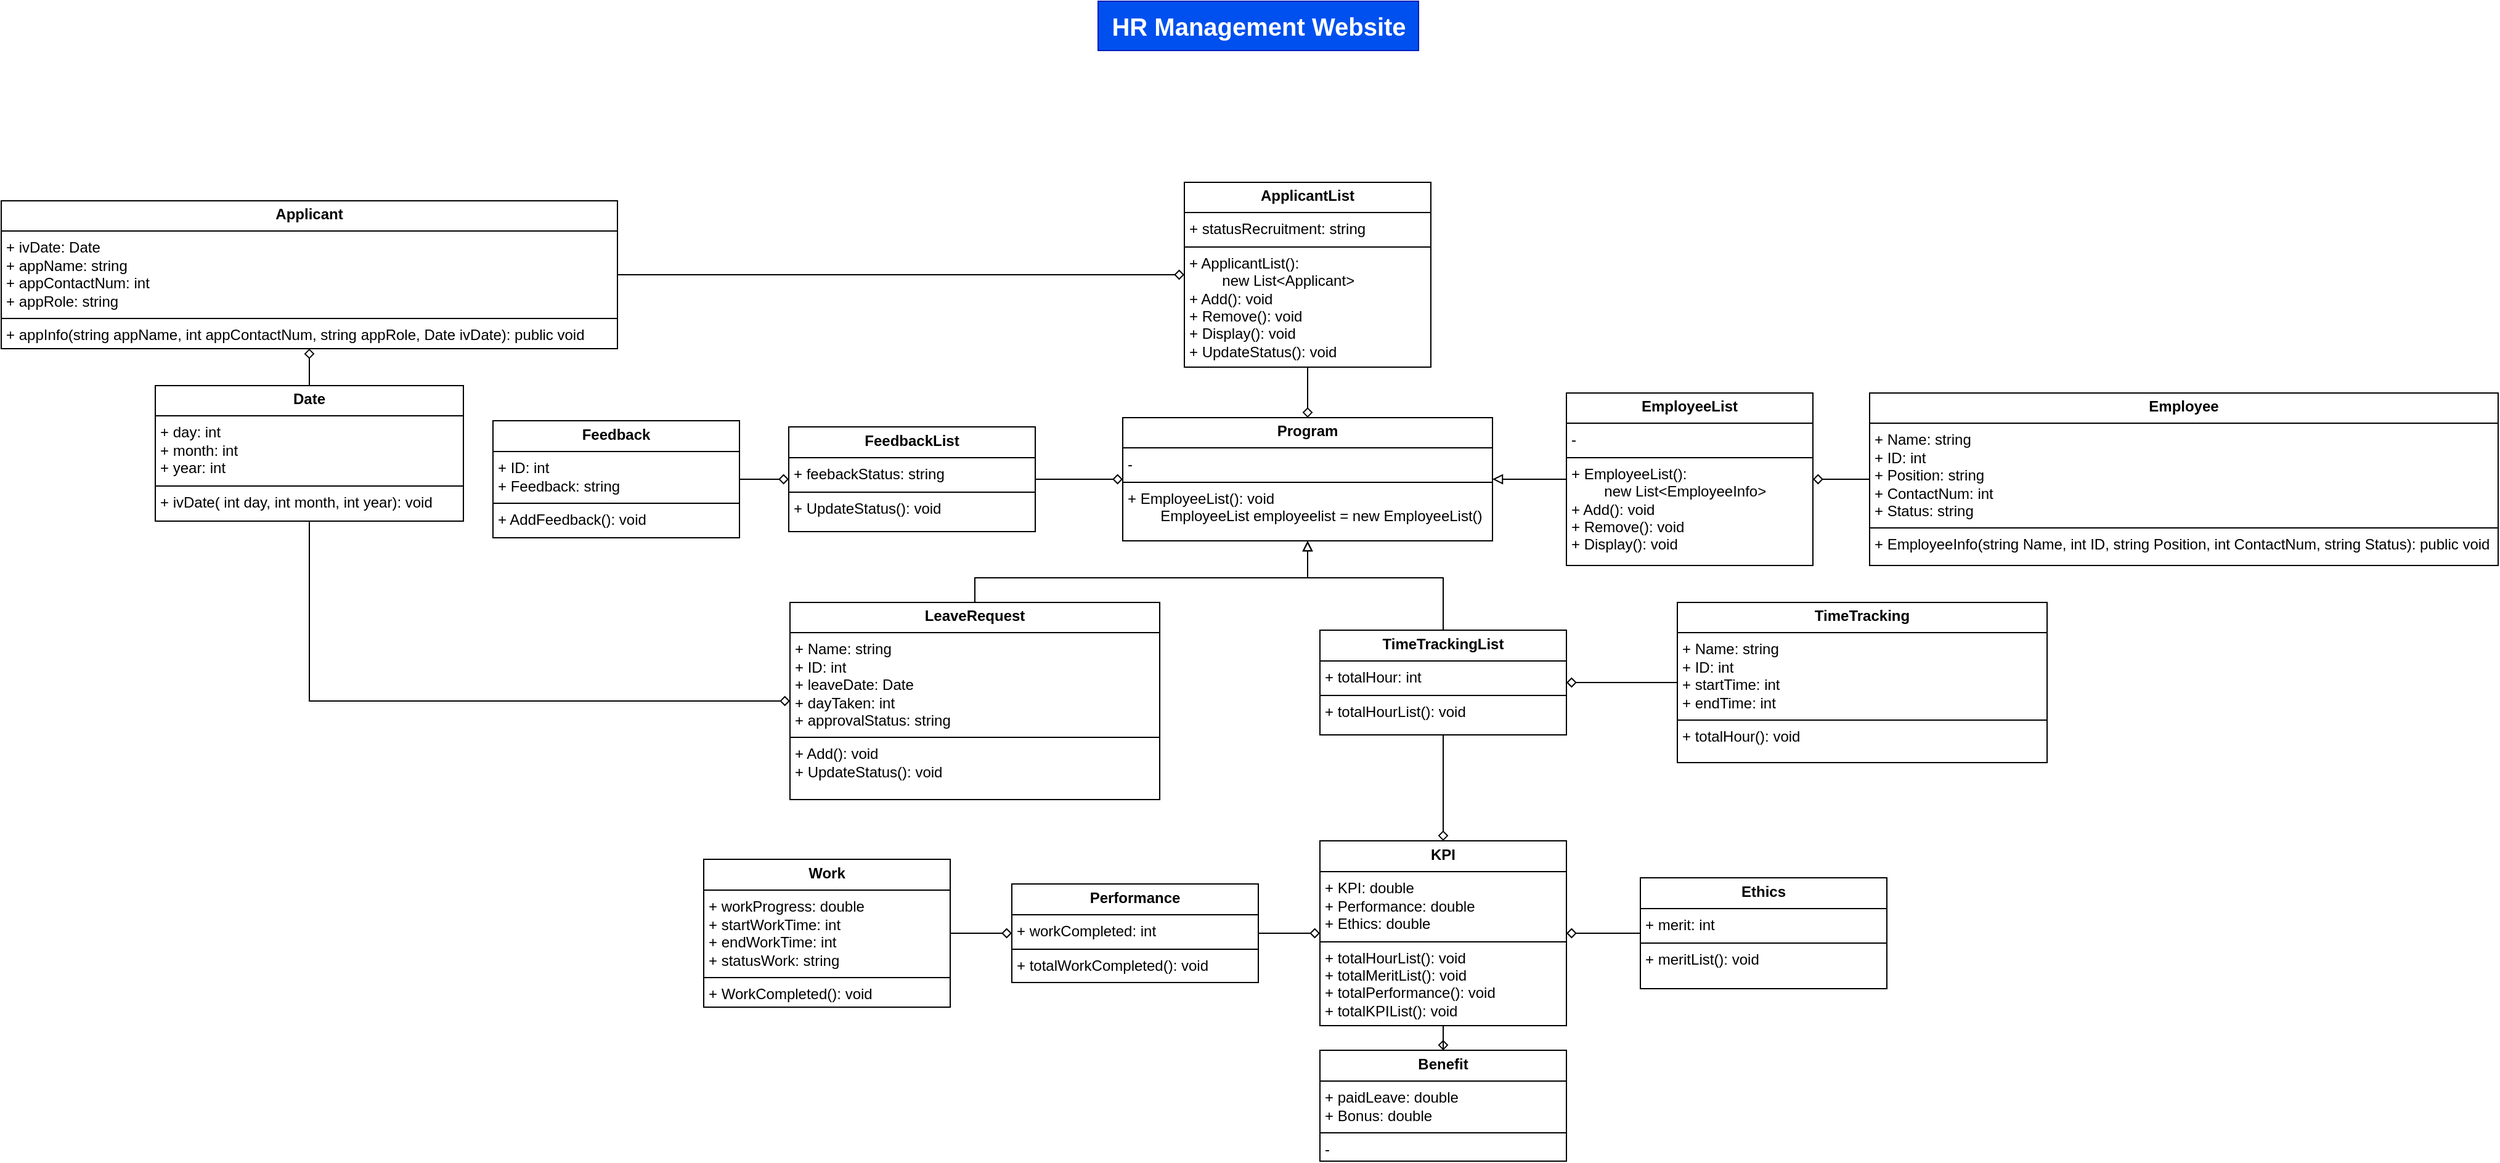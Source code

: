 <mxfile version="24.7.8">
  <diagram name="UML Diagram" id="B32nLFlXEyp0Fuyi2Kdr">
    <mxGraphModel dx="3760" dy="1907" grid="1" gridSize="10" guides="1" tooltips="1" connect="1" arrows="1" fold="1" page="1" pageScale="1" pageWidth="827" pageHeight="1169" math="0" shadow="0">
      <root>
        <mxCell id="0" />
        <mxCell id="1" parent="0" />
        <mxCell id="2VV1gwh-YhfajOW8AinX-5" value="&lt;p style=&quot;margin:0px;margin-top:4px;text-align:center;&quot;&gt;&lt;b&gt;Program&lt;/b&gt;&lt;/p&gt;&lt;hr size=&quot;1&quot; style=&quot;border-style:solid;&quot;&gt;&lt;p style=&quot;margin:0px;margin-left:4px;&quot;&gt;-&lt;/p&gt;&lt;hr size=&quot;1&quot; style=&quot;border-style:solid;&quot;&gt;&lt;p style=&quot;margin:0px;margin-left:4px;&quot;&gt;+ EmployeeList(): void&lt;/p&gt;&lt;p style=&quot;margin:0px;margin-left:4px;&quot;&gt;&lt;span style=&quot;white-space: pre;&quot;&gt;&#x9;&lt;/span&gt;EmployeeList employeelist = new EmployeeList()&lt;br&gt;&lt;/p&gt;" style="verticalAlign=top;align=left;overflow=fill;html=1;whiteSpace=wrap;" parent="1" vertex="1">
          <mxGeometry x="310" y="378" width="300" height="100" as="geometry" />
        </mxCell>
        <mxCell id="2VV1gwh-YhfajOW8AinX-6" value="&lt;font style=&quot;font-size: 20px;&quot;&gt;&lt;b&gt;HR Management Website&lt;/b&gt;&lt;/font&gt;" style="text;html=1;align=center;verticalAlign=middle;resizable=0;points=[];autosize=1;strokeColor=#001DBC;fillColor=#0050ef;fontColor=#ffffff;" parent="1" vertex="1">
          <mxGeometry x="290" y="40" width="260" height="40" as="geometry" />
        </mxCell>
        <mxCell id="LnMj1FM4kVcDslZHznKj-27" style="edgeStyle=orthogonalEdgeStyle;rounded=0;orthogonalLoop=1;jettySize=auto;html=1;entryX=1;entryY=0.5;entryDx=0;entryDy=0;endArrow=diamond;endFill=0;" edge="1" parent="1" source="LnMj1FM4kVcDslZHznKj-5" target="LnMj1FM4kVcDslZHznKj-7">
          <mxGeometry relative="1" as="geometry" />
        </mxCell>
        <mxCell id="LnMj1FM4kVcDslZHznKj-5" value="&lt;p style=&quot;margin:0px;margin-top:4px;text-align:center;&quot;&gt;&lt;b&gt;TimeTracking&lt;/b&gt;&lt;/p&gt;&lt;hr size=&quot;1&quot; style=&quot;border-style:solid;&quot;&gt;&lt;p style=&quot;margin:0px;margin-left:4px;&quot;&gt;+ Name: string&lt;/p&gt;&lt;p style=&quot;margin:0px;margin-left:4px;&quot;&gt;+ ID: int&lt;/p&gt;&lt;p style=&quot;margin:0px;margin-left:4px;&quot;&gt;+ startTime: int&lt;/p&gt;&lt;p style=&quot;margin:0px;margin-left:4px;&quot;&gt;+ endTime: int&lt;/p&gt;&lt;hr size=&quot;1&quot; style=&quot;border-style:solid;&quot;&gt;&lt;p style=&quot;margin:0px;margin-left:4px;&quot;&gt;+ totalHour(): void&lt;/p&gt;" style="verticalAlign=top;align=left;overflow=fill;html=1;whiteSpace=wrap;" vertex="1" parent="1">
          <mxGeometry x="760" y="528" width="300" height="130" as="geometry" />
        </mxCell>
        <mxCell id="LnMj1FM4kVcDslZHznKj-26" style="edgeStyle=orthogonalEdgeStyle;rounded=0;orthogonalLoop=1;jettySize=auto;html=1;entryX=0.5;entryY=1;entryDx=0;entryDy=0;endArrow=block;endFill=0;" edge="1" parent="1" source="LnMj1FM4kVcDslZHznKj-7" target="2VV1gwh-YhfajOW8AinX-5">
          <mxGeometry relative="1" as="geometry">
            <Array as="points">
              <mxPoint x="570" y="508" />
              <mxPoint x="460" y="508" />
            </Array>
          </mxGeometry>
        </mxCell>
        <mxCell id="LnMj1FM4kVcDslZHznKj-52" style="edgeStyle=orthogonalEdgeStyle;rounded=0;orthogonalLoop=1;jettySize=auto;html=1;entryX=0.5;entryY=0;entryDx=0;entryDy=0;endArrow=diamond;endFill=0;" edge="1" parent="1" source="LnMj1FM4kVcDslZHznKj-7" target="LnMj1FM4kVcDslZHznKj-28">
          <mxGeometry relative="1" as="geometry" />
        </mxCell>
        <mxCell id="LnMj1FM4kVcDslZHznKj-7" value="&lt;p style=&quot;margin:0px;margin-top:4px;text-align:center;&quot;&gt;&lt;b&gt;TimeTrackingList&lt;/b&gt;&lt;/p&gt;&lt;hr size=&quot;1&quot; style=&quot;border-style:solid;&quot;&gt;&lt;p style=&quot;margin:0px;margin-left:4px;&quot;&gt;+&amp;nbsp;&lt;span style=&quot;background-color: initial;&quot;&gt;totalHour: int&lt;/span&gt;&lt;/p&gt;&lt;hr size=&quot;1&quot; style=&quot;border-style:solid;&quot;&gt;&lt;p style=&quot;margin:0px;margin-left:4px;&quot;&gt;+&amp;nbsp;&lt;span style=&quot;background-color: initial;&quot;&gt;totalHourList(): void&lt;/span&gt;&lt;/p&gt;" style="verticalAlign=top;align=left;overflow=fill;html=1;whiteSpace=wrap;" vertex="1" parent="1">
          <mxGeometry x="470" y="550.5" width="200" height="85" as="geometry" />
        </mxCell>
        <mxCell id="LnMj1FM4kVcDslZHznKj-42" style="edgeStyle=orthogonalEdgeStyle;rounded=0;orthogonalLoop=1;jettySize=auto;html=1;entryX=0.5;entryY=1;entryDx=0;entryDy=0;endArrow=block;endFill=0;" edge="1" parent="1" source="LnMj1FM4kVcDslZHznKj-8" target="2VV1gwh-YhfajOW8AinX-5">
          <mxGeometry relative="1" as="geometry">
            <Array as="points">
              <mxPoint x="190" y="508" />
              <mxPoint x="460" y="508" />
            </Array>
          </mxGeometry>
        </mxCell>
        <mxCell id="LnMj1FM4kVcDslZHznKj-8" value="&lt;p style=&quot;margin:0px;margin-top:4px;text-align:center;&quot;&gt;&lt;b&gt;LeaveRequest&lt;/b&gt;&lt;/p&gt;&lt;hr size=&quot;1&quot; style=&quot;border-style:solid;&quot;&gt;&lt;p style=&quot;margin:0px;margin-left:4px;&quot;&gt;+ Name: string&lt;/p&gt;&lt;p style=&quot;margin:0px;margin-left:4px;&quot;&gt;+ ID: int&lt;/p&gt;&lt;p style=&quot;margin:0px;margin-left:4px;&quot;&gt;+ leaveDate: Date&lt;/p&gt;&lt;p style=&quot;margin:0px;margin-left:4px;&quot;&gt;+ dayTaken: int&lt;/p&gt;&lt;p style=&quot;margin:0px;margin-left:4px;&quot;&gt;+ approvalStatus: string&lt;/p&gt;&lt;hr size=&quot;1&quot; style=&quot;border-style:solid;&quot;&gt;&lt;p style=&quot;margin:0px;margin-left:4px;&quot;&gt;+ Add(): void&lt;/p&gt;&lt;p style=&quot;margin:0px;margin-left:4px;&quot;&gt;+ UpdateStatus(): void&lt;/p&gt;" style="verticalAlign=top;align=left;overflow=fill;html=1;whiteSpace=wrap;" vertex="1" parent="1">
          <mxGeometry x="40" y="528" width="300" height="160" as="geometry" />
        </mxCell>
        <mxCell id="LnMj1FM4kVcDslZHznKj-46" style="edgeStyle=orthogonalEdgeStyle;rounded=0;orthogonalLoop=1;jettySize=auto;html=1;endArrow=diamond;endFill=0;" edge="1" parent="1" source="LnMj1FM4kVcDslZHznKj-17" target="2VV1gwh-YhfajOW8AinX-5">
          <mxGeometry relative="1" as="geometry" />
        </mxCell>
        <mxCell id="LnMj1FM4kVcDslZHznKj-17" value="&lt;p style=&quot;margin:0px;margin-top:4px;text-align:center;&quot;&gt;&lt;b&gt;ApplicantList&lt;/b&gt;&lt;/p&gt;&lt;hr size=&quot;1&quot; style=&quot;border-style:solid;&quot;&gt;&lt;p style=&quot;margin:0px;margin-left:4px;&quot;&gt;+ statusRecruitment: string&lt;/p&gt;&lt;hr size=&quot;1&quot; style=&quot;border-style:solid;&quot;&gt;&lt;p style=&quot;margin:0px;margin-left:4px;&quot;&gt;+ ApplicantList():&lt;/p&gt;&lt;p style=&quot;margin:0px;margin-left:4px;&quot;&gt;&lt;span style=&quot;white-space: pre;&quot;&gt;&#x9;&lt;/span&gt;new List&amp;lt;Applicant&amp;gt;&lt;br&gt;&lt;/p&gt;&lt;p style=&quot;margin:0px;margin-left:4px;&quot;&gt;+ Add(): void&lt;/p&gt;&lt;p style=&quot;margin:0px;margin-left:4px;&quot;&gt;+ Remove(): void&lt;/p&gt;&lt;p style=&quot;margin:0px;margin-left:4px;&quot;&gt;+ Display(): void&lt;/p&gt;&lt;p style=&quot;margin:0px;margin-left:4px;&quot;&gt;+ UpdateStatus(): void&lt;/p&gt;" style="verticalAlign=top;align=left;overflow=fill;html=1;whiteSpace=wrap;" vertex="1" parent="1">
          <mxGeometry x="360" y="187" width="200" height="150" as="geometry" />
        </mxCell>
        <mxCell id="LnMj1FM4kVcDslZHznKj-43" style="edgeStyle=orthogonalEdgeStyle;rounded=0;orthogonalLoop=1;jettySize=auto;html=1;entryX=0.5;entryY=1;entryDx=0;entryDy=0;endArrow=diamond;endFill=0;" edge="1" parent="1" source="LnMj1FM4kVcDslZHznKj-18" target="LnMj1FM4kVcDslZHznKj-19">
          <mxGeometry relative="1" as="geometry" />
        </mxCell>
        <mxCell id="LnMj1FM4kVcDslZHznKj-48" style="edgeStyle=orthogonalEdgeStyle;rounded=0;orthogonalLoop=1;jettySize=auto;html=1;entryX=0;entryY=0.5;entryDx=0;entryDy=0;endArrow=diamond;endFill=0;" edge="1" parent="1" source="LnMj1FM4kVcDslZHznKj-18" target="LnMj1FM4kVcDslZHznKj-8">
          <mxGeometry relative="1" as="geometry">
            <Array as="points">
              <mxPoint x="-350" y="608" />
            </Array>
          </mxGeometry>
        </mxCell>
        <mxCell id="LnMj1FM4kVcDslZHznKj-18" value="&lt;p style=&quot;margin:0px;margin-top:4px;text-align:center;&quot;&gt;&lt;b&gt;Date&lt;/b&gt;&lt;/p&gt;&lt;hr size=&quot;1&quot; style=&quot;border-style:solid;&quot;&gt;&lt;p style=&quot;margin:0px;margin-left:4px;&quot;&gt;+ day: int&lt;/p&gt;&lt;p style=&quot;margin:0px;margin-left:4px;&quot;&gt;+ month: int&lt;/p&gt;&lt;p style=&quot;margin:0px;margin-left:4px;&quot;&gt;+ year: int&lt;/p&gt;&lt;hr size=&quot;1&quot; style=&quot;border-style:solid;&quot;&gt;&lt;p style=&quot;margin:0px;margin-left:4px;&quot;&gt;+ ivDate( int day, int month, int year): void&lt;/p&gt;" style="verticalAlign=top;align=left;overflow=fill;html=1;whiteSpace=wrap;" vertex="1" parent="1">
          <mxGeometry x="-475" y="352" width="250" height="110" as="geometry" />
        </mxCell>
        <mxCell id="LnMj1FM4kVcDslZHznKj-53" style="edgeStyle=orthogonalEdgeStyle;rounded=0;orthogonalLoop=1;jettySize=auto;html=1;entryX=0;entryY=0.5;entryDx=0;entryDy=0;endArrow=diamond;endFill=0;" edge="1" parent="1" source="LnMj1FM4kVcDslZHznKj-19" target="LnMj1FM4kVcDslZHznKj-17">
          <mxGeometry relative="1" as="geometry">
            <Array as="points">
              <mxPoint x="20" y="262" />
              <mxPoint x="20" y="262" />
            </Array>
          </mxGeometry>
        </mxCell>
        <mxCell id="LnMj1FM4kVcDslZHznKj-19" value="&lt;p style=&quot;margin:0px;margin-top:4px;text-align:center;&quot;&gt;&lt;b&gt;Applicant&lt;/b&gt;&lt;/p&gt;&lt;hr size=&quot;1&quot; style=&quot;border-style:solid;&quot;&gt;&lt;p style=&quot;margin:0px;margin-left:4px;&quot;&gt;&lt;span style=&quot;background-color: initial;&quot;&gt;+ ivDate: Date&lt;/span&gt;&lt;br&gt;&lt;/p&gt;&lt;p style=&quot;margin:0px;margin-left:4px;&quot;&gt;&lt;span style=&quot;background-color: initial;&quot;&gt;+ appName: string&lt;/span&gt;&lt;/p&gt;&lt;p style=&quot;margin:0px;margin-left:4px;&quot;&gt;&lt;span style=&quot;background-color: initial;&quot;&gt;+ appContactNum: int&lt;/span&gt;&lt;/p&gt;&lt;p style=&quot;margin:0px;margin-left:4px;&quot;&gt;&lt;span style=&quot;background-color: initial;&quot;&gt;+ appRole: string&lt;/span&gt;&lt;/p&gt;&lt;hr size=&quot;1&quot; style=&quot;border-style:solid;&quot;&gt;&lt;p style=&quot;margin:0px;margin-left:4px;&quot;&gt;+ appInfo(string appName, int appContactNum, string appRole, Date ivDate): public void&lt;br&gt;&lt;/p&gt;" style="verticalAlign=top;align=left;overflow=fill;html=1;whiteSpace=wrap;" vertex="1" parent="1">
          <mxGeometry x="-600" y="202" width="500" height="120" as="geometry" />
        </mxCell>
        <mxCell id="LnMj1FM4kVcDslZHznKj-25" style="edgeStyle=orthogonalEdgeStyle;rounded=0;orthogonalLoop=1;jettySize=auto;html=1;entryX=1;entryY=0.5;entryDx=0;entryDy=0;endArrow=diamond;endFill=0;" edge="1" parent="1" source="LnMj1FM4kVcDslZHznKj-22" target="LnMj1FM4kVcDslZHznKj-23">
          <mxGeometry relative="1" as="geometry" />
        </mxCell>
        <mxCell id="LnMj1FM4kVcDslZHznKj-22" value="&lt;p style=&quot;margin:0px;margin-top:4px;text-align:center;&quot;&gt;&lt;b&gt;Employee&lt;/b&gt;&lt;/p&gt;&lt;hr size=&quot;1&quot; style=&quot;border-style:solid;&quot;&gt;&lt;p style=&quot;margin: 0px 0px 0px 4px;&quot;&gt;+ Name: string&lt;/p&gt;&lt;p style=&quot;margin: 0px 0px 0px 4px;&quot;&gt;+ ID: int&lt;/p&gt;&lt;p style=&quot;margin: 0px 0px 0px 4px;&quot;&gt;+ Position: string&lt;/p&gt;&lt;p style=&quot;margin: 0px 0px 0px 4px;&quot;&gt;+ ContactNum: int&lt;/p&gt;&lt;p style=&quot;margin: 0px 0px 0px 4px;&quot;&gt;+ Status: string&lt;/p&gt;&lt;hr size=&quot;1&quot; style=&quot;border-style:solid;&quot;&gt;&lt;p style=&quot;margin:0px;margin-left:4px;&quot;&gt;+ EmployeeInfo(string Name, int ID, string Position, int ContactNum, string Status): public void&lt;/p&gt;" style="verticalAlign=top;align=left;overflow=fill;html=1;whiteSpace=wrap;" vertex="1" parent="1">
          <mxGeometry x="916" y="358" width="510" height="140" as="geometry" />
        </mxCell>
        <mxCell id="LnMj1FM4kVcDslZHznKj-24" style="edgeStyle=orthogonalEdgeStyle;rounded=0;orthogonalLoop=1;jettySize=auto;html=1;entryX=1;entryY=0.5;entryDx=0;entryDy=0;endArrow=block;endFill=0;" edge="1" parent="1" source="LnMj1FM4kVcDslZHznKj-23" target="2VV1gwh-YhfajOW8AinX-5">
          <mxGeometry relative="1" as="geometry" />
        </mxCell>
        <mxCell id="LnMj1FM4kVcDslZHznKj-23" value="&lt;p style=&quot;margin:0px;margin-top:4px;text-align:center;&quot;&gt;&lt;b&gt;EmployeeList&lt;/b&gt;&lt;/p&gt;&lt;hr size=&quot;1&quot; style=&quot;border-style:solid;&quot;&gt;&lt;p style=&quot;margin:0px;margin-left:4px;&quot;&gt;-&lt;/p&gt;&lt;hr size=&quot;1&quot; style=&quot;border-style:solid;&quot;&gt;&lt;p style=&quot;margin:0px;margin-left:4px;&quot;&gt;+ EmployeeList():&lt;/p&gt;&lt;p style=&quot;margin:0px;margin-left:4px;&quot;&gt;&lt;span style=&quot;white-space: pre;&quot;&gt;&#x9;&lt;/span&gt;new List&amp;lt;EmployeeInfo&amp;gt;&lt;br&gt;&lt;/p&gt;&lt;p style=&quot;margin:0px;margin-left:4px;&quot;&gt;+ Add(): void&lt;/p&gt;&lt;p style=&quot;margin:0px;margin-left:4px;&quot;&gt;+ Remove(): void&lt;/p&gt;&lt;p style=&quot;margin:0px;margin-left:4px;&quot;&gt;+ Display(): void&lt;/p&gt;" style="verticalAlign=top;align=left;overflow=fill;html=1;whiteSpace=wrap;" vertex="1" parent="1">
          <mxGeometry x="670" y="358" width="200" height="140" as="geometry" />
        </mxCell>
        <mxCell id="LnMj1FM4kVcDslZHznKj-36" style="edgeStyle=orthogonalEdgeStyle;rounded=0;orthogonalLoop=1;jettySize=auto;html=1;entryX=0.5;entryY=0;entryDx=0;entryDy=0;endArrow=diamond;endFill=0;" edge="1" parent="1" source="LnMj1FM4kVcDslZHznKj-28" target="LnMj1FM4kVcDslZHznKj-33">
          <mxGeometry relative="1" as="geometry" />
        </mxCell>
        <mxCell id="LnMj1FM4kVcDslZHznKj-28" value="&lt;p style=&quot;margin:0px;margin-top:4px;text-align:center;&quot;&gt;&lt;b&gt;KPI&lt;/b&gt;&lt;/p&gt;&lt;hr size=&quot;1&quot; style=&quot;border-style:solid;&quot;&gt;&lt;p style=&quot;margin:0px;margin-left:4px;&quot;&gt;+ KPI&lt;span style=&quot;background-color: initial;&quot;&gt;: double&lt;/span&gt;&lt;/p&gt;&lt;p style=&quot;margin:0px;margin-left:4px;&quot;&gt;&lt;span style=&quot;background-color: initial;&quot;&gt;+ Performance: double&lt;/span&gt;&lt;/p&gt;&lt;p style=&quot;margin:0px;margin-left:4px;&quot;&gt;&lt;span style=&quot;background-color: initial;&quot;&gt;+ Ethics: double&lt;/span&gt;&lt;/p&gt;&lt;hr size=&quot;1&quot; style=&quot;border-style:solid;&quot;&gt;&lt;p style=&quot;margin:0px;margin-left:4px;&quot;&gt;+&amp;nbsp;&lt;span style=&quot;background-color: initial;&quot;&gt;totalHourList(): void&lt;/span&gt;&lt;/p&gt;&lt;p style=&quot;margin:0px;margin-left:4px;&quot;&gt;&lt;span style=&quot;background-color: initial;&quot;&gt;+ totalMeritList(): void&lt;/span&gt;&lt;/p&gt;&lt;p style=&quot;margin:0px;margin-left:4px;&quot;&gt;&lt;span style=&quot;background-color: initial;&quot;&gt;+ totalPerformance(): void&lt;/span&gt;&lt;/p&gt;&lt;p style=&quot;margin:0px;margin-left:4px;&quot;&gt;&lt;span style=&quot;background-color: initial;&quot;&gt;+ totalKPIList(): void&lt;/span&gt;&lt;/p&gt;" style="verticalAlign=top;align=left;overflow=fill;html=1;whiteSpace=wrap;" vertex="1" parent="1">
          <mxGeometry x="470" y="721.5" width="200" height="150" as="geometry" />
        </mxCell>
        <mxCell id="LnMj1FM4kVcDslZHznKj-38" style="edgeStyle=orthogonalEdgeStyle;rounded=0;orthogonalLoop=1;jettySize=auto;html=1;entryX=1;entryY=0.5;entryDx=0;entryDy=0;endArrow=diamond;endFill=0;" edge="1" parent="1" source="LnMj1FM4kVcDslZHznKj-29" target="LnMj1FM4kVcDslZHznKj-28">
          <mxGeometry relative="1" as="geometry" />
        </mxCell>
        <mxCell id="LnMj1FM4kVcDslZHznKj-29" value="&lt;p style=&quot;margin:0px;margin-top:4px;text-align:center;&quot;&gt;&lt;b&gt;Ethics&lt;/b&gt;&lt;/p&gt;&lt;hr size=&quot;1&quot; style=&quot;border-style:solid;&quot;&gt;&lt;p style=&quot;margin:0px;margin-left:4px;&quot;&gt;+ merit: int&lt;/p&gt;&lt;hr size=&quot;1&quot; style=&quot;border-style:solid;&quot;&gt;&lt;p style=&quot;margin:0px;margin-left:4px;&quot;&gt;+ merit&lt;span style=&quot;background-color: initial;&quot;&gt;List(): void&lt;/span&gt;&lt;/p&gt;&lt;p style=&quot;margin:0px;margin-left:4px;&quot;&gt;&lt;span style=&quot;background-color: initial;&quot;&gt;&lt;br&gt;&lt;/span&gt;&lt;/p&gt;" style="verticalAlign=top;align=left;overflow=fill;html=1;whiteSpace=wrap;" vertex="1" parent="1">
          <mxGeometry x="730" y="751.5" width="200" height="90" as="geometry" />
        </mxCell>
        <mxCell id="LnMj1FM4kVcDslZHznKj-37" style="edgeStyle=orthogonalEdgeStyle;rounded=0;orthogonalLoop=1;jettySize=auto;html=1;entryX=0;entryY=0.5;entryDx=0;entryDy=0;endArrow=diamond;endFill=0;" edge="1" parent="1" source="LnMj1FM4kVcDslZHznKj-30" target="LnMj1FM4kVcDslZHznKj-28">
          <mxGeometry relative="1" as="geometry" />
        </mxCell>
        <mxCell id="LnMj1FM4kVcDslZHznKj-30" value="&lt;p style=&quot;margin:0px;margin-top:4px;text-align:center;&quot;&gt;&lt;b&gt;Performance&lt;/b&gt;&lt;/p&gt;&lt;hr size=&quot;1&quot; style=&quot;border-style:solid;&quot;&gt;&lt;p style=&quot;margin:0px;margin-left:4px;&quot;&gt;&lt;span style=&quot;background-color: initial;&quot;&gt;+ workCompleted&lt;/span&gt;&lt;span style=&quot;background-color: initial;&quot;&gt;: int&lt;/span&gt;&lt;br&gt;&lt;/p&gt;&lt;hr size=&quot;1&quot; style=&quot;border-style:solid;&quot;&gt;&lt;p style=&quot;margin:0px;margin-left:4px;&quot;&gt;+ totalWorkCompleted&lt;span style=&quot;background-color: initial;&quot;&gt;(): void&lt;/span&gt;&lt;/p&gt;" style="verticalAlign=top;align=left;overflow=fill;html=1;whiteSpace=wrap;" vertex="1" parent="1">
          <mxGeometry x="220" y="756.5" width="200" height="80" as="geometry" />
        </mxCell>
        <mxCell id="LnMj1FM4kVcDslZHznKj-39" style="edgeStyle=orthogonalEdgeStyle;rounded=0;orthogonalLoop=1;jettySize=auto;html=1;entryX=0;entryY=0.5;entryDx=0;entryDy=0;endArrow=diamond;endFill=0;" edge="1" parent="1" source="LnMj1FM4kVcDslZHznKj-31" target="LnMj1FM4kVcDslZHznKj-30">
          <mxGeometry relative="1" as="geometry" />
        </mxCell>
        <mxCell id="LnMj1FM4kVcDslZHznKj-31" value="&lt;p style=&quot;margin:0px;margin-top:4px;text-align:center;&quot;&gt;&lt;b&gt;Work&lt;/b&gt;&lt;/p&gt;&lt;hr size=&quot;1&quot; style=&quot;border-style:solid;&quot;&gt;&lt;p style=&quot;margin:0px;margin-left:4px;&quot;&gt;&lt;span style=&quot;background-color: initial;&quot;&gt;+ workProgress&lt;/span&gt;&lt;span style=&quot;background-color: initial;&quot;&gt;: double&lt;/span&gt;&lt;br&gt;&lt;/p&gt;&lt;p style=&quot;margin:0px;margin-left:4px;&quot;&gt;&lt;span style=&quot;background-color: initial;&quot;&gt;+ startWorkTime: int&lt;/span&gt;&lt;/p&gt;&lt;p style=&quot;margin:0px;margin-left:4px;&quot;&gt;&lt;span style=&quot;background-color: initial;&quot;&gt;+ endWorkTime: int&lt;/span&gt;&lt;/p&gt;&lt;p style=&quot;margin:0px;margin-left:4px;&quot;&gt;&lt;span style=&quot;background-color: initial;&quot;&gt;+ statusWork: string&lt;/span&gt;&lt;/p&gt;&lt;hr size=&quot;1&quot; style=&quot;border-style:solid;&quot;&gt;&lt;p style=&quot;margin:0px;margin-left:4px;&quot;&gt;+ WorkCompleted&lt;span style=&quot;background-color: initial;&quot;&gt;(): void&lt;/span&gt;&lt;/p&gt;" style="verticalAlign=top;align=left;overflow=fill;html=1;whiteSpace=wrap;" vertex="1" parent="1">
          <mxGeometry x="-30" y="736.5" width="200" height="120" as="geometry" />
        </mxCell>
        <mxCell id="LnMj1FM4kVcDslZHznKj-40" style="edgeStyle=orthogonalEdgeStyle;rounded=0;orthogonalLoop=1;jettySize=auto;html=1;entryX=0;entryY=0.5;entryDx=0;entryDy=0;endArrow=diamond;endFill=0;" edge="1" parent="1" source="LnMj1FM4kVcDslZHznKj-32" target="LnMj1FM4kVcDslZHznKj-34">
          <mxGeometry relative="1" as="geometry" />
        </mxCell>
        <mxCell id="LnMj1FM4kVcDslZHznKj-32" value="&lt;p style=&quot;margin:0px;margin-top:4px;text-align:center;&quot;&gt;&lt;b&gt;Feedback&lt;/b&gt;&lt;/p&gt;&lt;hr size=&quot;1&quot; style=&quot;border-style:solid;&quot;&gt;&lt;p style=&quot;margin:0px;margin-left:4px;&quot;&gt;+ ID: int&lt;/p&gt;&lt;p style=&quot;margin:0px;margin-left:4px;&quot;&gt;+ Feedback: string&lt;/p&gt;&lt;hr size=&quot;1&quot; style=&quot;border-style:solid;&quot;&gt;&lt;p style=&quot;margin:0px;margin-left:4px;&quot;&gt;+ AddFeedback(): void&lt;br&gt;&lt;/p&gt;" style="verticalAlign=top;align=left;overflow=fill;html=1;whiteSpace=wrap;" vertex="1" parent="1">
          <mxGeometry x="-201" y="380.5" width="200" height="95" as="geometry" />
        </mxCell>
        <mxCell id="LnMj1FM4kVcDslZHznKj-33" value="&lt;p style=&quot;margin:0px;margin-top:4px;text-align:center;&quot;&gt;&lt;b&gt;Benefit&lt;/b&gt;&lt;/p&gt;&lt;hr size=&quot;1&quot; style=&quot;border-style:solid;&quot;&gt;&lt;p style=&quot;margin:0px;margin-left:4px;&quot;&gt;&lt;span style=&quot;background-color: initial;&quot;&gt;+ paidLeave: double&lt;/span&gt;&lt;/p&gt;&lt;p style=&quot;margin:0px;margin-left:4px;&quot;&gt;&lt;span style=&quot;background-color: initial;&quot;&gt;+ Bonus: double&lt;/span&gt;&lt;/p&gt;&lt;hr size=&quot;1&quot; style=&quot;border-style:solid;&quot;&gt;&lt;p style=&quot;margin:0px;margin-left:4px;&quot;&gt;-&lt;/p&gt;" style="verticalAlign=top;align=left;overflow=fill;html=1;whiteSpace=wrap;" vertex="1" parent="1">
          <mxGeometry x="470" y="891.5" width="200" height="90" as="geometry" />
        </mxCell>
        <mxCell id="LnMj1FM4kVcDslZHznKj-41" style="edgeStyle=orthogonalEdgeStyle;rounded=0;orthogonalLoop=1;jettySize=auto;html=1;entryX=0;entryY=0.5;entryDx=0;entryDy=0;endArrow=diamond;endFill=0;" edge="1" parent="1" source="LnMj1FM4kVcDslZHznKj-34" target="2VV1gwh-YhfajOW8AinX-5">
          <mxGeometry relative="1" as="geometry" />
        </mxCell>
        <mxCell id="LnMj1FM4kVcDslZHznKj-34" value="&lt;p style=&quot;margin:0px;margin-top:4px;text-align:center;&quot;&gt;&lt;b&gt;FeedbackList&lt;/b&gt;&lt;/p&gt;&lt;hr size=&quot;1&quot; style=&quot;border-style:solid;&quot;&gt;&lt;p style=&quot;margin:0px;margin-left:4px;&quot;&gt;+ feebackStatus: string&lt;br&gt;&lt;/p&gt;&lt;hr size=&quot;1&quot; style=&quot;border-style:solid;&quot;&gt;&lt;p style=&quot;margin:0px;margin-left:4px;&quot;&gt;&lt;span style=&quot;background-color: initial;&quot;&gt;+ UpdateStatus(): void&lt;/span&gt;&lt;br&gt;&lt;/p&gt;" style="verticalAlign=top;align=left;overflow=fill;html=1;whiteSpace=wrap;" vertex="1" parent="1">
          <mxGeometry x="39" y="385.5" width="200" height="85" as="geometry" />
        </mxCell>
      </root>
    </mxGraphModel>
  </diagram>
</mxfile>
